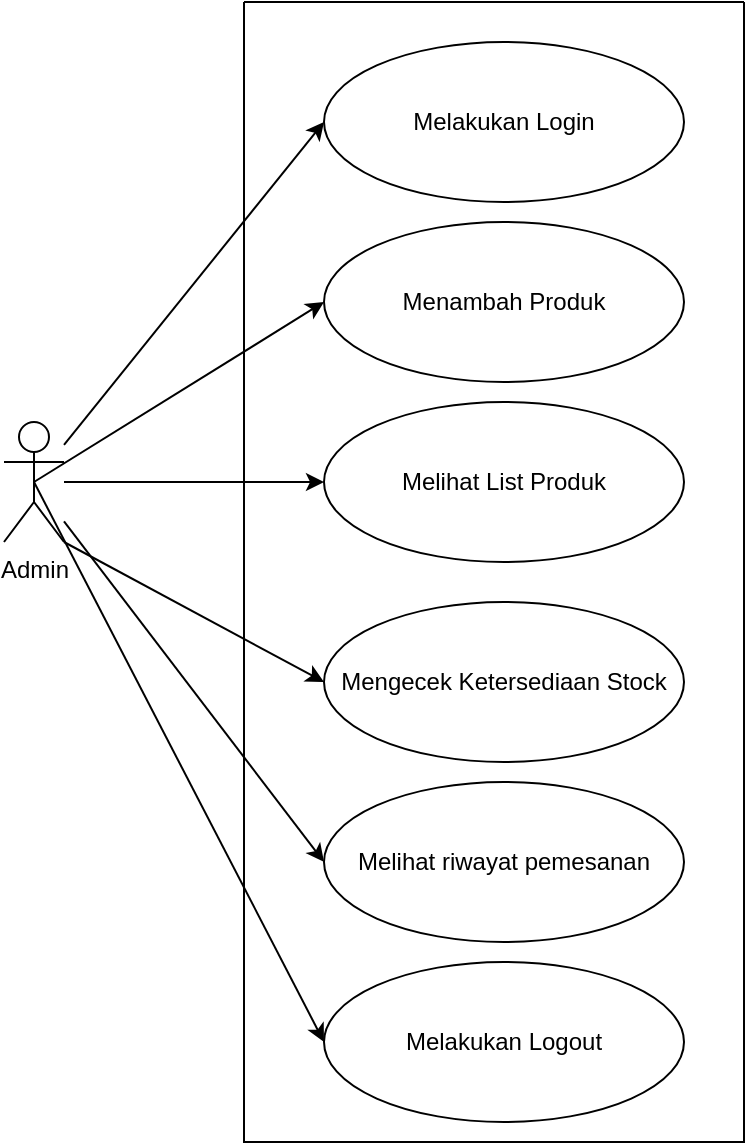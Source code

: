 <mxfile version="27.1.6">
  <diagram name="Page-1" id="CbXfDu0JtcKnq7CxS38l">
    <mxGraphModel dx="1426" dy="777" grid="1" gridSize="10" guides="1" tooltips="1" connect="1" arrows="1" fold="1" page="1" pageScale="1" pageWidth="827" pageHeight="1169" math="0" shadow="0">
      <root>
        <mxCell id="0" />
        <mxCell id="1" parent="0" />
        <mxCell id="hLIJr2La6NHFs4irqCFs-1" value="Admin" style="shape=umlActor;verticalLabelPosition=bottom;verticalAlign=top;html=1;outlineConnect=0;" vertex="1" parent="1">
          <mxGeometry x="120" y="310" width="30" height="60" as="geometry" />
        </mxCell>
        <mxCell id="hLIJr2La6NHFs4irqCFs-2" value="" style="swimlane;startSize=0;" vertex="1" parent="1">
          <mxGeometry x="240" y="100" width="250" height="570" as="geometry" />
        </mxCell>
        <mxCell id="hLIJr2La6NHFs4irqCFs-3" value="Melakukan Login" style="ellipse;whiteSpace=wrap;html=1;" vertex="1" parent="hLIJr2La6NHFs4irqCFs-2">
          <mxGeometry x="40" y="20" width="180" height="80" as="geometry" />
        </mxCell>
        <mxCell id="hLIJr2La6NHFs4irqCFs-4" value="Menambah Produk" style="ellipse;whiteSpace=wrap;html=1;" vertex="1" parent="hLIJr2La6NHFs4irqCFs-2">
          <mxGeometry x="40" y="110" width="180" height="80" as="geometry" />
        </mxCell>
        <mxCell id="hLIJr2La6NHFs4irqCFs-5" value="Melihat List Produk" style="ellipse;whiteSpace=wrap;html=1;" vertex="1" parent="hLIJr2La6NHFs4irqCFs-2">
          <mxGeometry x="40" y="200" width="180" height="80" as="geometry" />
        </mxCell>
        <mxCell id="hLIJr2La6NHFs4irqCFs-6" value="Mengecek Ketersediaan Stock" style="ellipse;whiteSpace=wrap;html=1;" vertex="1" parent="hLIJr2La6NHFs4irqCFs-2">
          <mxGeometry x="40" y="300" width="180" height="80" as="geometry" />
        </mxCell>
        <mxCell id="hLIJr2La6NHFs4irqCFs-7" value="Melihat riwayat pemesanan" style="ellipse;whiteSpace=wrap;html=1;" vertex="1" parent="hLIJr2La6NHFs4irqCFs-2">
          <mxGeometry x="40" y="390" width="180" height="80" as="geometry" />
        </mxCell>
        <mxCell id="hLIJr2La6NHFs4irqCFs-8" value="Melakukan Logout" style="ellipse;whiteSpace=wrap;html=1;" vertex="1" parent="hLIJr2La6NHFs4irqCFs-2">
          <mxGeometry x="40" y="480" width="180" height="80" as="geometry" />
        </mxCell>
        <mxCell id="hLIJr2La6NHFs4irqCFs-10" value="" style="endArrow=classic;html=1;rounded=0;entryX=0;entryY=0.5;entryDx=0;entryDy=0;" edge="1" parent="1" source="hLIJr2La6NHFs4irqCFs-1" target="hLIJr2La6NHFs4irqCFs-3">
          <mxGeometry width="50" height="50" relative="1" as="geometry">
            <mxPoint x="390" y="430" as="sourcePoint" />
            <mxPoint x="440" y="380" as="targetPoint" />
          </mxGeometry>
        </mxCell>
        <mxCell id="hLIJr2La6NHFs4irqCFs-11" value="" style="endArrow=classic;html=1;rounded=0;exitX=0.5;exitY=0.5;exitDx=0;exitDy=0;exitPerimeter=0;entryX=0;entryY=0.5;entryDx=0;entryDy=0;" edge="1" parent="1" source="hLIJr2La6NHFs4irqCFs-1" target="hLIJr2La6NHFs4irqCFs-4">
          <mxGeometry width="50" height="50" relative="1" as="geometry">
            <mxPoint x="390" y="430" as="sourcePoint" />
            <mxPoint x="440" y="380" as="targetPoint" />
          </mxGeometry>
        </mxCell>
        <mxCell id="hLIJr2La6NHFs4irqCFs-12" value="" style="endArrow=classic;html=1;rounded=0;entryX=0;entryY=0.5;entryDx=0;entryDy=0;" edge="1" parent="1" source="hLIJr2La6NHFs4irqCFs-1" target="hLIJr2La6NHFs4irqCFs-5">
          <mxGeometry width="50" height="50" relative="1" as="geometry">
            <mxPoint x="390" y="430" as="sourcePoint" />
            <mxPoint x="440" y="380" as="targetPoint" />
          </mxGeometry>
        </mxCell>
        <mxCell id="hLIJr2La6NHFs4irqCFs-13" value="" style="endArrow=classic;html=1;rounded=0;exitX=1;exitY=1;exitDx=0;exitDy=0;exitPerimeter=0;entryX=0;entryY=0.5;entryDx=0;entryDy=0;" edge="1" parent="1" source="hLIJr2La6NHFs4irqCFs-1" target="hLIJr2La6NHFs4irqCFs-6">
          <mxGeometry width="50" height="50" relative="1" as="geometry">
            <mxPoint x="390" y="430" as="sourcePoint" />
            <mxPoint x="440" y="380" as="targetPoint" />
          </mxGeometry>
        </mxCell>
        <mxCell id="hLIJr2La6NHFs4irqCFs-14" value="" style="endArrow=classic;html=1;rounded=0;entryX=0;entryY=0.5;entryDx=0;entryDy=0;" edge="1" parent="1" source="hLIJr2La6NHFs4irqCFs-1" target="hLIJr2La6NHFs4irqCFs-7">
          <mxGeometry width="50" height="50" relative="1" as="geometry">
            <mxPoint x="390" y="430" as="sourcePoint" />
            <mxPoint x="440" y="380" as="targetPoint" />
          </mxGeometry>
        </mxCell>
        <mxCell id="hLIJr2La6NHFs4irqCFs-16" value="" style="endArrow=classic;html=1;rounded=0;exitX=0.5;exitY=0.5;exitDx=0;exitDy=0;exitPerimeter=0;entryX=0;entryY=0.5;entryDx=0;entryDy=0;" edge="1" parent="1" source="hLIJr2La6NHFs4irqCFs-1" target="hLIJr2La6NHFs4irqCFs-8">
          <mxGeometry width="50" height="50" relative="1" as="geometry">
            <mxPoint x="390" y="430" as="sourcePoint" />
            <mxPoint x="440" y="380" as="targetPoint" />
          </mxGeometry>
        </mxCell>
      </root>
    </mxGraphModel>
  </diagram>
</mxfile>
